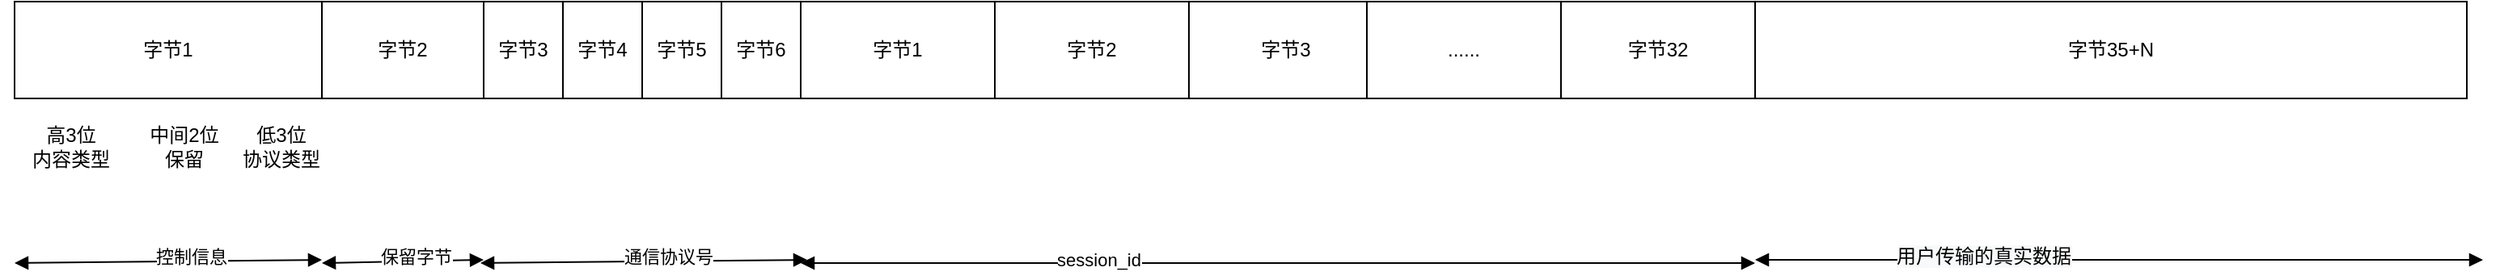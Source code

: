 <mxfile version="14.7.3" type="github">
  <diagram id="GCXrY2QsA4B7QGreXDqX" name="Page-1">
    <mxGraphModel dx="599" dy="704" grid="1" gridSize="10" guides="1" tooltips="1" connect="1" arrows="1" fold="1" page="1" pageScale="1" pageWidth="827" pageHeight="1169" math="0" shadow="0">
      <root>
        <mxCell id="0" />
        <mxCell id="1" parent="0" />
        <mxCell id="TAcSfTKSRgDNf1jZrh-P-1" value="字节1" style="rounded=0;whiteSpace=wrap;html=1;" parent="1" vertex="1">
          <mxGeometry x="1356" y="40" width="120" height="60" as="geometry" />
        </mxCell>
        <mxCell id="TAcSfTKSRgDNf1jZrh-P-2" value="&lt;span&gt;字节2&lt;/span&gt;" style="rounded=0;whiteSpace=wrap;html=1;" parent="1" vertex="1">
          <mxGeometry x="1476" y="40" width="120" height="60" as="geometry" />
        </mxCell>
        <mxCell id="TAcSfTKSRgDNf1jZrh-P-3" value="&lt;span&gt;字节3&lt;/span&gt;" style="rounded=0;whiteSpace=wrap;html=1;" parent="1" vertex="1">
          <mxGeometry x="1596" y="40" width="120" height="60" as="geometry" />
        </mxCell>
        <mxCell id="TAcSfTKSRgDNf1jZrh-P-4" value="......" style="rounded=0;whiteSpace=wrap;html=1;" parent="1" vertex="1">
          <mxGeometry x="1706" y="40" width="120" height="60" as="geometry" />
        </mxCell>
        <mxCell id="TAcSfTKSRgDNf1jZrh-P-5" value="字节32" style="rounded=0;whiteSpace=wrap;html=1;" parent="1" vertex="1">
          <mxGeometry x="1826" y="40" width="120" height="60" as="geometry" />
        </mxCell>
        <mxCell id="TAcSfTKSRgDNf1jZrh-P-6" value="" style="endArrow=block;startArrow=block;endFill=1;startFill=1;html=1;" parent="1" edge="1">
          <mxGeometry width="160" relative="1" as="geometry">
            <mxPoint x="1356" y="202" as="sourcePoint" />
            <mxPoint x="1946" y="202" as="targetPoint" />
          </mxGeometry>
        </mxCell>
        <mxCell id="TAcSfTKSRgDNf1jZrh-P-7" value="session_id" style="edgeLabel;html=1;align=center;verticalAlign=middle;resizable=0;points=[];" parent="TAcSfTKSRgDNf1jZrh-P-6" vertex="1" connectable="0">
          <mxGeometry x="-0.376" y="2" relative="1" as="geometry">
            <mxPoint as="offset" />
          </mxGeometry>
        </mxCell>
        <mxCell id="TAcSfTKSRgDNf1jZrh-P-8" value="字节1" style="rounded=0;whiteSpace=wrap;html=1;" parent="1" vertex="1">
          <mxGeometry x="870" y="40" width="190" height="60" as="geometry" />
        </mxCell>
        <mxCell id="TAcSfTKSRgDNf1jZrh-P-11" value="" style="endArrow=block;startArrow=block;endFill=1;startFill=1;html=1;" parent="1" edge="1">
          <mxGeometry width="160" relative="1" as="geometry">
            <mxPoint x="870" y="202" as="sourcePoint" />
            <mxPoint x="1060" y="200" as="targetPoint" />
          </mxGeometry>
        </mxCell>
        <mxCell id="TAcSfTKSRgDNf1jZrh-P-17" value="控制信息" style="edgeLabel;html=1;align=center;verticalAlign=middle;resizable=0;points=[];" parent="TAcSfTKSRgDNf1jZrh-P-11" vertex="1" connectable="0">
          <mxGeometry x="0.148" y="3" relative="1" as="geometry">
            <mxPoint as="offset" />
          </mxGeometry>
        </mxCell>
        <mxCell id="TAcSfTKSRgDNf1jZrh-P-12" value="高3位&lt;br&gt;内容类型" style="text;html=1;strokeColor=none;fillColor=none;align=center;verticalAlign=middle;whiteSpace=wrap;rounded=0;" parent="1" vertex="1">
          <mxGeometry x="880" y="120" width="50" height="20" as="geometry" />
        </mxCell>
        <mxCell id="TAcSfTKSRgDNf1jZrh-P-13" value="低3位&lt;br&gt;协议类型" style="text;html=1;strokeColor=none;fillColor=none;align=center;verticalAlign=middle;whiteSpace=wrap;rounded=0;" parent="1" vertex="1">
          <mxGeometry x="1000" y="120" width="70" height="20" as="geometry" />
        </mxCell>
        <mxCell id="TAcSfTKSRgDNf1jZrh-P-15" value="中间2位&lt;br&gt;保留" style="text;html=1;strokeColor=none;fillColor=none;align=center;verticalAlign=middle;whiteSpace=wrap;rounded=0;" parent="1" vertex="1">
          <mxGeometry x="950" y="120" width="50" height="20" as="geometry" />
        </mxCell>
        <mxCell id="TAcSfTKSRgDNf1jZrh-P-16" value="字节2" style="rounded=0;whiteSpace=wrap;html=1;" parent="1" vertex="1">
          <mxGeometry x="1060" y="40" width="100" height="60" as="geometry" />
        </mxCell>
        <mxCell id="TAcSfTKSRgDNf1jZrh-P-18" value="" style="endArrow=block;startArrow=block;endFill=1;startFill=1;html=1;" parent="1" edge="1">
          <mxGeometry width="160" relative="1" as="geometry">
            <mxPoint x="1060" y="202" as="sourcePoint" />
            <mxPoint x="1160" y="200" as="targetPoint" />
          </mxGeometry>
        </mxCell>
        <mxCell id="TAcSfTKSRgDNf1jZrh-P-19" value="保留字节" style="edgeLabel;html=1;align=center;verticalAlign=middle;resizable=0;points=[];" parent="TAcSfTKSRgDNf1jZrh-P-18" vertex="1" connectable="0">
          <mxGeometry x="0.148" y="3" relative="1" as="geometry">
            <mxPoint as="offset" />
          </mxGeometry>
        </mxCell>
        <mxCell id="TAcSfTKSRgDNf1jZrh-P-21" value="字节35+N" style="rounded=0;whiteSpace=wrap;html=1;" parent="1" vertex="1">
          <mxGeometry x="1946" y="40" width="440" height="60" as="geometry" />
        </mxCell>
        <mxCell id="TAcSfTKSRgDNf1jZrh-P-22" value="" style="endArrow=block;startArrow=block;endFill=1;startFill=1;html=1;" parent="1" edge="1">
          <mxGeometry width="160" relative="1" as="geometry">
            <mxPoint x="1946" y="200" as="sourcePoint" />
            <mxPoint x="2396" y="200" as="targetPoint" />
          </mxGeometry>
        </mxCell>
        <mxCell id="TAcSfTKSRgDNf1jZrh-P-23" value="&lt;span style=&quot;font-size: 12px ; background-color: rgb(248 , 249 , 250)&quot;&gt;用户传输的真实数据&lt;/span&gt;" style="edgeLabel;html=1;align=center;verticalAlign=middle;resizable=0;points=[];" parent="TAcSfTKSRgDNf1jZrh-P-22" vertex="1" connectable="0">
          <mxGeometry x="-0.376" y="2" relative="1" as="geometry">
            <mxPoint as="offset" />
          </mxGeometry>
        </mxCell>
        <mxCell id="9RRE4GS8OZpcR4dE-EF0-1" value="字节3" style="rounded=0;whiteSpace=wrap;html=1;" vertex="1" parent="1">
          <mxGeometry x="1160" y="40" width="49" height="60" as="geometry" />
        </mxCell>
        <mxCell id="9RRE4GS8OZpcR4dE-EF0-3" value="字节4" style="rounded=0;whiteSpace=wrap;html=1;" vertex="1" parent="1">
          <mxGeometry x="1209" y="40" width="49" height="60" as="geometry" />
        </mxCell>
        <mxCell id="9RRE4GS8OZpcR4dE-EF0-4" value="字节5" style="rounded=0;whiteSpace=wrap;html=1;" vertex="1" parent="1">
          <mxGeometry x="1258" y="40" width="49" height="60" as="geometry" />
        </mxCell>
        <mxCell id="9RRE4GS8OZpcR4dE-EF0-5" value="字节6" style="rounded=0;whiteSpace=wrap;html=1;" vertex="1" parent="1">
          <mxGeometry x="1307" y="40" width="49" height="60" as="geometry" />
        </mxCell>
        <mxCell id="9RRE4GS8OZpcR4dE-EF0-6" value="" style="endArrow=block;startArrow=block;endFill=1;startFill=1;html=1;" edge="1" parent="1">
          <mxGeometry width="160" relative="1" as="geometry">
            <mxPoint x="1158" y="202" as="sourcePoint" />
            <mxPoint x="1360" y="200" as="targetPoint" />
          </mxGeometry>
        </mxCell>
        <mxCell id="9RRE4GS8OZpcR4dE-EF0-7" value="通信协议号" style="edgeLabel;html=1;align=center;verticalAlign=middle;resizable=0;points=[];" vertex="1" connectable="0" parent="9RRE4GS8OZpcR4dE-EF0-6">
          <mxGeometry x="0.148" y="3" relative="1" as="geometry">
            <mxPoint as="offset" />
          </mxGeometry>
        </mxCell>
      </root>
    </mxGraphModel>
  </diagram>
</mxfile>
